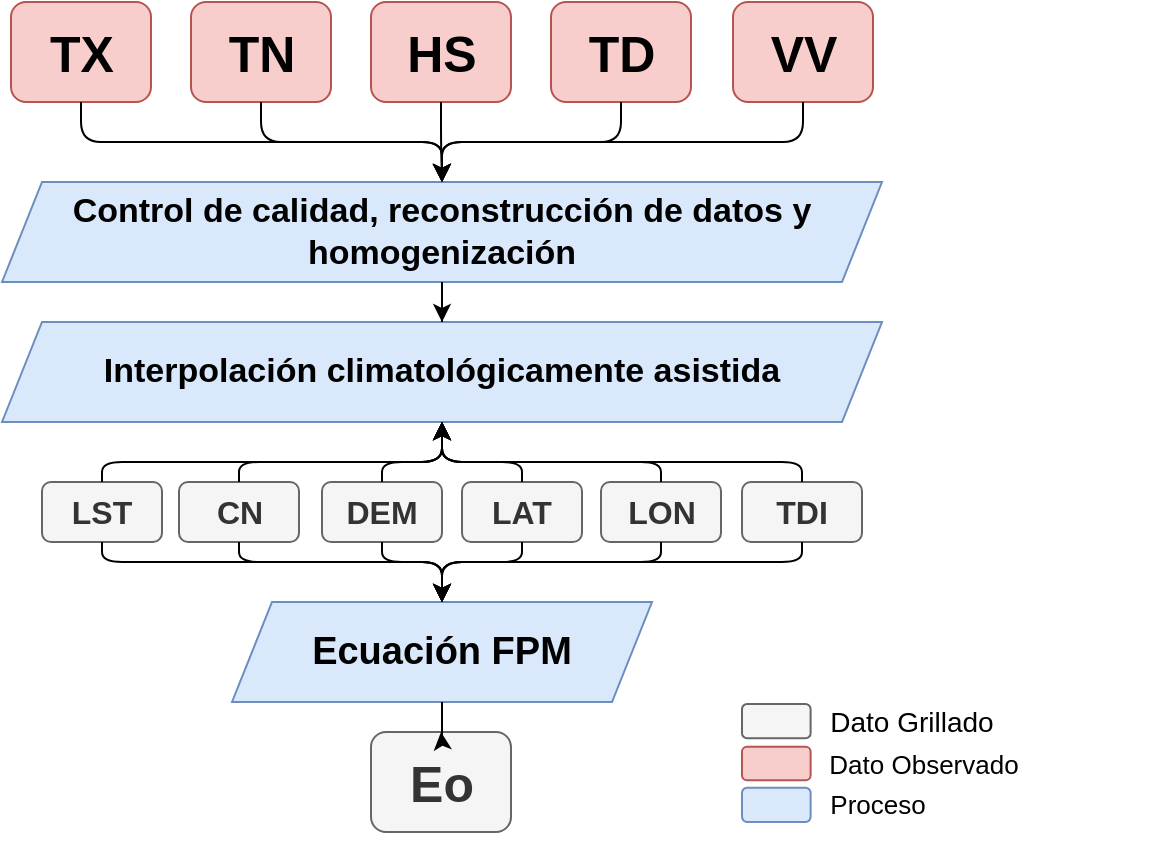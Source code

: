 <mxfile version="14.6.6" type="github">
  <diagram id="lZtI8qbh0fw-rAP5nsD9" name="Page-1">
    <mxGraphModel dx="961" dy="549" grid="1" gridSize="10" guides="1" tooltips="1" connect="1" arrows="1" fold="1" page="1" pageScale="1" pageWidth="10" pageHeight="10" math="0" shadow="0">
      <root>
        <mxCell id="0" />
        <mxCell id="1" parent="0" />
        <mxCell id="wpJQsXBcN3tg3W_rkoM8-29" value="" style="group" vertex="1" connectable="0" parent="1">
          <mxGeometry x="265" y="175" width="573.5" height="430.5" as="geometry" />
        </mxCell>
        <mxCell id="U7eb7ub3qmSpnm3P4M1d-2" value="&lt;font style=&quot;font-size: 25px&quot;&gt;TX&lt;/font&gt;" style="rounded=1;whiteSpace=wrap;html=1;fontSize=17;fontStyle=1;fillColor=#f8cecc;strokeColor=#b85450;" parent="wpJQsXBcN3tg3W_rkoM8-29" vertex="1">
          <mxGeometry x="4.5" width="70" height="50" as="geometry" />
        </mxCell>
        <mxCell id="U7eb7ub3qmSpnm3P4M1d-5" value="&lt;font style=&quot;font-size: 25px&quot;&gt;TN&lt;/font&gt;" style="rounded=1;whiteSpace=wrap;html=1;fontSize=17;fontStyle=1;fillColor=#f8cecc;strokeColor=#b85450;" parent="wpJQsXBcN3tg3W_rkoM8-29" vertex="1">
          <mxGeometry x="94.5" width="70" height="50" as="geometry" />
        </mxCell>
        <mxCell id="U7eb7ub3qmSpnm3P4M1d-6" value="&lt;font style=&quot;font-size: 25px&quot;&gt;HS&lt;/font&gt;" style="rounded=1;whiteSpace=wrap;html=1;fontSize=17;fontStyle=1;fillColor=#f8cecc;strokeColor=#b85450;" parent="wpJQsXBcN3tg3W_rkoM8-29" vertex="1">
          <mxGeometry x="184.5" width="70" height="50" as="geometry" />
        </mxCell>
        <mxCell id="U7eb7ub3qmSpnm3P4M1d-7" value="&lt;font style=&quot;font-size: 25px&quot;&gt;TD&lt;/font&gt;" style="rounded=1;whiteSpace=wrap;html=1;fontSize=17;fontStyle=1;fillColor=#f8cecc;strokeColor=#b85450;" parent="wpJQsXBcN3tg3W_rkoM8-29" vertex="1">
          <mxGeometry x="274.5" width="70" height="50" as="geometry" />
        </mxCell>
        <mxCell id="U7eb7ub3qmSpnm3P4M1d-9" value="&lt;font style=&quot;font-size: 25px&quot;&gt;VV&lt;/font&gt;" style="rounded=1;whiteSpace=wrap;html=1;fontSize=17;fontStyle=1;fillColor=#f8cecc;strokeColor=#b85450;" parent="wpJQsXBcN3tg3W_rkoM8-29" vertex="1">
          <mxGeometry x="365.5" width="70" height="50" as="geometry" />
        </mxCell>
        <mxCell id="U7eb7ub3qmSpnm3P4M1d-21" value="Control de calidad, reconstrucción de datos y homogenización" style="shape=parallelogram;perimeter=parallelogramPerimeter;whiteSpace=wrap;html=1;fixedSize=1;fontSize=17;fontStyle=1;fillColor=#dae8fc;strokeColor=#6c8ebf;" parent="wpJQsXBcN3tg3W_rkoM8-29" vertex="1">
          <mxGeometry y="90" width="440" height="50" as="geometry" />
        </mxCell>
        <mxCell id="U7eb7ub3qmSpnm3P4M1d-64" style="edgeStyle=orthogonalEdgeStyle;rounded=1;orthogonalLoop=1;jettySize=auto;html=1;entryX=0.5;entryY=0;entryDx=0;entryDy=0;fontSize=16;startArrow=none;startFill=0;" parent="wpJQsXBcN3tg3W_rkoM8-29" source="U7eb7ub3qmSpnm3P4M1d-2" target="U7eb7ub3qmSpnm3P4M1d-21" edge="1">
          <mxGeometry relative="1" as="geometry" />
        </mxCell>
        <mxCell id="U7eb7ub3qmSpnm3P4M1d-58" style="edgeStyle=orthogonalEdgeStyle;rounded=1;orthogonalLoop=1;jettySize=auto;html=1;entryX=0.5;entryY=0;entryDx=0;entryDy=0;fontSize=16;startArrow=none;startFill=0;" parent="wpJQsXBcN3tg3W_rkoM8-29" source="U7eb7ub3qmSpnm3P4M1d-5" target="U7eb7ub3qmSpnm3P4M1d-21" edge="1">
          <mxGeometry relative="1" as="geometry" />
        </mxCell>
        <mxCell id="U7eb7ub3qmSpnm3P4M1d-60" style="edgeStyle=orthogonalEdgeStyle;rounded=1;orthogonalLoop=1;jettySize=auto;html=1;entryX=0.5;entryY=0;entryDx=0;entryDy=0;fontSize=16;startArrow=none;startFill=0;" parent="wpJQsXBcN3tg3W_rkoM8-29" source="U7eb7ub3qmSpnm3P4M1d-6" target="U7eb7ub3qmSpnm3P4M1d-21" edge="1">
          <mxGeometry relative="1" as="geometry" />
        </mxCell>
        <mxCell id="U7eb7ub3qmSpnm3P4M1d-61" style="edgeStyle=orthogonalEdgeStyle;rounded=1;orthogonalLoop=1;jettySize=auto;html=1;entryX=0.5;entryY=0;entryDx=0;entryDy=0;fontSize=16;startArrow=none;startFill=0;" parent="wpJQsXBcN3tg3W_rkoM8-29" source="U7eb7ub3qmSpnm3P4M1d-7" target="U7eb7ub3qmSpnm3P4M1d-21" edge="1">
          <mxGeometry relative="1" as="geometry" />
        </mxCell>
        <mxCell id="wpJQsXBcN3tg3W_rkoM8-2" style="edgeStyle=orthogonalEdgeStyle;rounded=1;orthogonalLoop=1;jettySize=auto;html=1;entryX=0.5;entryY=0;entryDx=0;entryDy=0;" edge="1" parent="wpJQsXBcN3tg3W_rkoM8-29" source="U7eb7ub3qmSpnm3P4M1d-9" target="U7eb7ub3qmSpnm3P4M1d-21">
          <mxGeometry relative="1" as="geometry" />
        </mxCell>
        <mxCell id="U7eb7ub3qmSpnm3P4M1d-32" value="Interpolación climatológicamente asistida" style="shape=parallelogram;perimeter=parallelogramPerimeter;whiteSpace=wrap;html=1;fixedSize=1;fontSize=17;fontStyle=1;fillColor=#dae8fc;strokeColor=#6c8ebf;" parent="wpJQsXBcN3tg3W_rkoM8-29" vertex="1">
          <mxGeometry y="160" width="440" height="50" as="geometry" />
        </mxCell>
        <mxCell id="U7eb7ub3qmSpnm3P4M1d-33" style="edgeStyle=orthogonalEdgeStyle;rounded=0;orthogonalLoop=1;jettySize=auto;html=1;entryX=0.5;entryY=0;entryDx=0;entryDy=0;fontSize=17;startArrow=none;startFill=0;" parent="wpJQsXBcN3tg3W_rkoM8-29" source="U7eb7ub3qmSpnm3P4M1d-21" target="U7eb7ub3qmSpnm3P4M1d-32" edge="1">
          <mxGeometry relative="1" as="geometry" />
        </mxCell>
        <mxCell id="U7eb7ub3qmSpnm3P4M1d-46" value="Ecuación FPM" style="shape=parallelogram;perimeter=parallelogramPerimeter;whiteSpace=wrap;html=1;fixedSize=1;fontSize=19;fontStyle=1;fillColor=#dae8fc;strokeColor=#6c8ebf;" parent="wpJQsXBcN3tg3W_rkoM8-29" vertex="1">
          <mxGeometry x="115" y="300" width="210" height="50" as="geometry" />
        </mxCell>
        <mxCell id="U7eb7ub3qmSpnm3P4M1d-56" value="&lt;font style=&quot;font-size: 25px&quot;&gt;Eo&lt;/font&gt;" style="rounded=1;whiteSpace=wrap;html=1;fontSize=17;fontStyle=1;fillColor=#f5f5f5;strokeColor=#666666;fontColor=#333333;" parent="wpJQsXBcN3tg3W_rkoM8-29" vertex="1">
          <mxGeometry x="184.5" y="365" width="70" height="50" as="geometry" />
        </mxCell>
        <mxCell id="U7eb7ub3qmSpnm3P4M1d-57" style="edgeStyle=orthogonalEdgeStyle;rounded=0;orthogonalLoop=1;jettySize=auto;html=1;entryX=0.5;entryY=0;entryDx=0;entryDy=0;fontSize=16;startArrow=none;startFill=0;" parent="wpJQsXBcN3tg3W_rkoM8-29" source="U7eb7ub3qmSpnm3P4M1d-46" target="U7eb7ub3qmSpnm3P4M1d-56" edge="1">
          <mxGeometry relative="1" as="geometry" />
        </mxCell>
        <mxCell id="U7eb7ub3qmSpnm3P4M1d-84" value="" style="group;fontSize=10;" parent="wpJQsXBcN3tg3W_rkoM8-29" vertex="1" connectable="0">
          <mxGeometry x="400" y="320" width="173.5" height="110.5" as="geometry" />
        </mxCell>
        <mxCell id="wpJQsXBcN3tg3W_rkoM8-28" value="" style="group;fontSize=9;" vertex="1" connectable="0" parent="U7eb7ub3qmSpnm3P4M1d-84">
          <mxGeometry x="-30" y="31" width="142.27" height="59" as="geometry" />
        </mxCell>
        <mxCell id="U7eb7ub3qmSpnm3P4M1d-66" value="" style="rounded=1;whiteSpace=wrap;html=1;fontSize=16;fontStyle=1;fillColor=#f8cecc;strokeColor=#b85450;" parent="wpJQsXBcN3tg3W_rkoM8-28" vertex="1">
          <mxGeometry y="21.34" width="34.312" height="16.738" as="geometry" />
        </mxCell>
        <mxCell id="U7eb7ub3qmSpnm3P4M1d-67" value="" style="rounded=1;whiteSpace=wrap;html=1;fontSize=16;fontStyle=1;fillColor=#dae8fc;strokeColor=#6c8ebf;" parent="wpJQsXBcN3tg3W_rkoM8-28" vertex="1">
          <mxGeometry y="41.844" width="34.312" height="17.156" as="geometry" />
        </mxCell>
        <mxCell id="U7eb7ub3qmSpnm3P4M1d-69" value="Dato Grillado" style="text;html=1;strokeColor=none;fillColor=none;align=center;verticalAlign=middle;whiteSpace=wrap;rounded=0;fontSize=14;" parent="wpJQsXBcN3tg3W_rkoM8-28" vertex="1">
          <mxGeometry x="43.0" y="0.418" width="83.688" height="16.738" as="geometry" />
        </mxCell>
        <mxCell id="U7eb7ub3qmSpnm3P4M1d-72" value="Dato Observado" style="text;html=1;strokeColor=none;fillColor=none;align=center;verticalAlign=middle;whiteSpace=wrap;rounded=0;fontSize=13;" parent="wpJQsXBcN3tg3W_rkoM8-28" vertex="1">
          <mxGeometry x="41.007" y="21.34" width="100.426" height="16.738" as="geometry" />
        </mxCell>
        <mxCell id="U7eb7ub3qmSpnm3P4M1d-73" value="Proceso&amp;nbsp; &amp;nbsp; &amp;nbsp; &amp;nbsp; &amp;nbsp; &amp;nbsp; &amp;nbsp;" style="text;html=1;strokeColor=none;fillColor=none;align=center;verticalAlign=middle;whiteSpace=wrap;rounded=0;fontSize=13;" parent="wpJQsXBcN3tg3W_rkoM8-28" vertex="1">
          <mxGeometry x="41.007" y="41.844" width="101.263" height="16.738" as="geometry" />
        </mxCell>
        <mxCell id="U7eb7ub3qmSpnm3P4M1d-83" value="" style="rounded=1;whiteSpace=wrap;html=1;fontSize=16;fontStyle=1;fillColor=#f5f5f5;strokeColor=#666666;fontColor=#333333;" parent="wpJQsXBcN3tg3W_rkoM8-28" vertex="1">
          <mxGeometry width="34.312" height="17.156" as="geometry" />
        </mxCell>
        <mxCell id="wpJQsXBcN3tg3W_rkoM8-8" value="" style="group" vertex="1" connectable="0" parent="wpJQsXBcN3tg3W_rkoM8-29">
          <mxGeometry x="20" y="240" width="410" height="30" as="geometry" />
        </mxCell>
        <mxCell id="U7eb7ub3qmSpnm3P4M1d-34" value="&lt;font style=&quot;font-size: 16px&quot;&gt;LST&lt;/font&gt;" style="rounded=1;whiteSpace=wrap;html=1;fontSize=16;fontStyle=1;fillColor=#f5f5f5;strokeColor=#666666;fontColor=#333333;" parent="wpJQsXBcN3tg3W_rkoM8-8" vertex="1">
          <mxGeometry width="60" height="30" as="geometry" />
        </mxCell>
        <mxCell id="U7eb7ub3qmSpnm3P4M1d-35" value="&lt;font style=&quot;font-size: 16px;&quot;&gt;CN&lt;/font&gt;" style="rounded=1;whiteSpace=wrap;html=1;fontSize=16;fontStyle=1;fillColor=#f5f5f5;strokeColor=#666666;fontColor=#333333;" parent="wpJQsXBcN3tg3W_rkoM8-8" vertex="1">
          <mxGeometry x="68.5" width="60" height="30" as="geometry" />
        </mxCell>
        <mxCell id="U7eb7ub3qmSpnm3P4M1d-38" value="&lt;font style=&quot;font-size: 16px&quot;&gt;DEM&lt;/font&gt;" style="rounded=1;whiteSpace=wrap;html=1;fontSize=16;fontStyle=1;fillColor=#f5f5f5;strokeColor=#666666;fontColor=#333333;" parent="wpJQsXBcN3tg3W_rkoM8-8" vertex="1">
          <mxGeometry x="140" width="60" height="30" as="geometry" />
        </mxCell>
        <mxCell id="U7eb7ub3qmSpnm3P4M1d-39" value="&lt;font style=&quot;font-size: 16px;&quot;&gt;LAT&lt;/font&gt;" style="rounded=1;whiteSpace=wrap;html=1;fontSize=16;fontStyle=1;fillColor=#f5f5f5;strokeColor=#666666;fontColor=#333333;" parent="wpJQsXBcN3tg3W_rkoM8-8" vertex="1">
          <mxGeometry x="210" width="60" height="30" as="geometry" />
        </mxCell>
        <mxCell id="U7eb7ub3qmSpnm3P4M1d-40" value="&lt;span style=&quot;font-size: 16px;&quot;&gt;LON&lt;/span&gt;" style="rounded=1;whiteSpace=wrap;html=1;fontSize=16;fontStyle=1;fillColor=#f5f5f5;strokeColor=#666666;fontColor=#333333;" parent="wpJQsXBcN3tg3W_rkoM8-8" vertex="1">
          <mxGeometry x="279.5" width="60" height="30" as="geometry" />
        </mxCell>
        <mxCell id="wpJQsXBcN3tg3W_rkoM8-5" value="&lt;span style=&quot;font-size: 16px&quot;&gt;TDI&lt;/span&gt;" style="rounded=1;whiteSpace=wrap;html=1;fontSize=16;fontStyle=1;fillColor=#f5f5f5;strokeColor=#666666;fontColor=#333333;" vertex="1" parent="wpJQsXBcN3tg3W_rkoM8-8">
          <mxGeometry x="350" width="60" height="30" as="geometry" />
        </mxCell>
        <mxCell id="wpJQsXBcN3tg3W_rkoM8-14" style="edgeStyle=orthogonalEdgeStyle;rounded=1;orthogonalLoop=1;jettySize=auto;html=1;entryX=0.5;entryY=1;entryDx=0;entryDy=0;" edge="1" parent="wpJQsXBcN3tg3W_rkoM8-29" source="U7eb7ub3qmSpnm3P4M1d-34" target="U7eb7ub3qmSpnm3P4M1d-32">
          <mxGeometry relative="1" as="geometry">
            <Array as="points">
              <mxPoint x="50" y="230" />
              <mxPoint x="220" y="230" />
            </Array>
          </mxGeometry>
        </mxCell>
        <mxCell id="wpJQsXBcN3tg3W_rkoM8-15" style="edgeStyle=orthogonalEdgeStyle;rounded=1;orthogonalLoop=1;jettySize=auto;html=1;" edge="1" parent="wpJQsXBcN3tg3W_rkoM8-29" source="U7eb7ub3qmSpnm3P4M1d-35">
          <mxGeometry relative="1" as="geometry">
            <mxPoint x="220" y="210" as="targetPoint" />
            <Array as="points">
              <mxPoint x="119" y="230" />
              <mxPoint x="220" y="230" />
            </Array>
          </mxGeometry>
        </mxCell>
        <mxCell id="wpJQsXBcN3tg3W_rkoM8-16" style="edgeStyle=orthogonalEdgeStyle;rounded=1;orthogonalLoop=1;jettySize=auto;html=1;entryX=0.5;entryY=1;entryDx=0;entryDy=0;" edge="1" parent="wpJQsXBcN3tg3W_rkoM8-29" source="U7eb7ub3qmSpnm3P4M1d-38" target="U7eb7ub3qmSpnm3P4M1d-32">
          <mxGeometry relative="1" as="geometry">
            <Array as="points">
              <mxPoint x="190" y="230" />
              <mxPoint x="220" y="230" />
            </Array>
          </mxGeometry>
        </mxCell>
        <mxCell id="wpJQsXBcN3tg3W_rkoM8-17" style="edgeStyle=orthogonalEdgeStyle;rounded=1;orthogonalLoop=1;jettySize=auto;html=1;entryX=0.5;entryY=1;entryDx=0;entryDy=0;" edge="1" parent="wpJQsXBcN3tg3W_rkoM8-29" source="U7eb7ub3qmSpnm3P4M1d-39" target="U7eb7ub3qmSpnm3P4M1d-32">
          <mxGeometry relative="1" as="geometry">
            <Array as="points">
              <mxPoint x="260" y="230" />
              <mxPoint x="220" y="230" />
            </Array>
          </mxGeometry>
        </mxCell>
        <mxCell id="wpJQsXBcN3tg3W_rkoM8-18" style="edgeStyle=orthogonalEdgeStyle;rounded=1;orthogonalLoop=1;jettySize=auto;html=1;entryX=0.5;entryY=1;entryDx=0;entryDy=0;" edge="1" parent="wpJQsXBcN3tg3W_rkoM8-29" source="U7eb7ub3qmSpnm3P4M1d-40" target="U7eb7ub3qmSpnm3P4M1d-32">
          <mxGeometry relative="1" as="geometry">
            <Array as="points">
              <mxPoint x="330" y="230" />
              <mxPoint x="220" y="230" />
            </Array>
          </mxGeometry>
        </mxCell>
        <mxCell id="wpJQsXBcN3tg3W_rkoM8-19" style="edgeStyle=orthogonalEdgeStyle;rounded=1;orthogonalLoop=1;jettySize=auto;html=1;entryX=0.5;entryY=1;entryDx=0;entryDy=0;" edge="1" parent="wpJQsXBcN3tg3W_rkoM8-29" source="wpJQsXBcN3tg3W_rkoM8-5" target="U7eb7ub3qmSpnm3P4M1d-32">
          <mxGeometry relative="1" as="geometry">
            <Array as="points">
              <mxPoint x="400" y="230" />
              <mxPoint x="220" y="230" />
            </Array>
          </mxGeometry>
        </mxCell>
        <mxCell id="wpJQsXBcN3tg3W_rkoM8-20" style="edgeStyle=orthogonalEdgeStyle;rounded=1;orthogonalLoop=1;jettySize=auto;html=1;" edge="1" parent="wpJQsXBcN3tg3W_rkoM8-29" source="U7eb7ub3qmSpnm3P4M1d-34" target="U7eb7ub3qmSpnm3P4M1d-46">
          <mxGeometry relative="1" as="geometry">
            <Array as="points">
              <mxPoint x="50" y="280" />
              <mxPoint x="220" y="280" />
            </Array>
          </mxGeometry>
        </mxCell>
        <mxCell id="wpJQsXBcN3tg3W_rkoM8-23" style="edgeStyle=orthogonalEdgeStyle;rounded=1;orthogonalLoop=1;jettySize=auto;html=1;entryX=0.5;entryY=0;entryDx=0;entryDy=0;" edge="1" parent="wpJQsXBcN3tg3W_rkoM8-29" source="U7eb7ub3qmSpnm3P4M1d-35" target="U7eb7ub3qmSpnm3P4M1d-46">
          <mxGeometry relative="1" as="geometry">
            <Array as="points">
              <mxPoint x="119" y="280" />
              <mxPoint x="220" y="280" />
            </Array>
          </mxGeometry>
        </mxCell>
        <mxCell id="wpJQsXBcN3tg3W_rkoM8-24" style="edgeStyle=orthogonalEdgeStyle;rounded=1;orthogonalLoop=1;jettySize=auto;html=1;entryX=0.5;entryY=0;entryDx=0;entryDy=0;" edge="1" parent="wpJQsXBcN3tg3W_rkoM8-29" source="U7eb7ub3qmSpnm3P4M1d-38" target="U7eb7ub3qmSpnm3P4M1d-46">
          <mxGeometry relative="1" as="geometry">
            <Array as="points">
              <mxPoint x="190" y="280" />
              <mxPoint x="220" y="280" />
            </Array>
          </mxGeometry>
        </mxCell>
        <mxCell id="wpJQsXBcN3tg3W_rkoM8-25" style="edgeStyle=orthogonalEdgeStyle;rounded=1;orthogonalLoop=1;jettySize=auto;html=1;entryX=0.5;entryY=0;entryDx=0;entryDy=0;" edge="1" parent="wpJQsXBcN3tg3W_rkoM8-29" source="U7eb7ub3qmSpnm3P4M1d-39" target="U7eb7ub3qmSpnm3P4M1d-46">
          <mxGeometry relative="1" as="geometry">
            <Array as="points">
              <mxPoint x="260" y="280" />
              <mxPoint x="220" y="280" />
            </Array>
          </mxGeometry>
        </mxCell>
        <mxCell id="wpJQsXBcN3tg3W_rkoM8-26" style="edgeStyle=orthogonalEdgeStyle;rounded=1;orthogonalLoop=1;jettySize=auto;html=1;" edge="1" parent="wpJQsXBcN3tg3W_rkoM8-29" source="U7eb7ub3qmSpnm3P4M1d-40">
          <mxGeometry relative="1" as="geometry">
            <mxPoint x="220" y="300" as="targetPoint" />
            <Array as="points">
              <mxPoint x="330" y="280" />
              <mxPoint x="220" y="280" />
            </Array>
          </mxGeometry>
        </mxCell>
        <mxCell id="wpJQsXBcN3tg3W_rkoM8-27" style="edgeStyle=orthogonalEdgeStyle;rounded=1;orthogonalLoop=1;jettySize=auto;html=1;entryX=0.5;entryY=0;entryDx=0;entryDy=0;" edge="1" parent="wpJQsXBcN3tg3W_rkoM8-29" source="wpJQsXBcN3tg3W_rkoM8-5" target="U7eb7ub3qmSpnm3P4M1d-46">
          <mxGeometry relative="1" as="geometry">
            <Array as="points">
              <mxPoint x="400" y="280" />
              <mxPoint x="220" y="280" />
            </Array>
          </mxGeometry>
        </mxCell>
      </root>
    </mxGraphModel>
  </diagram>
</mxfile>
